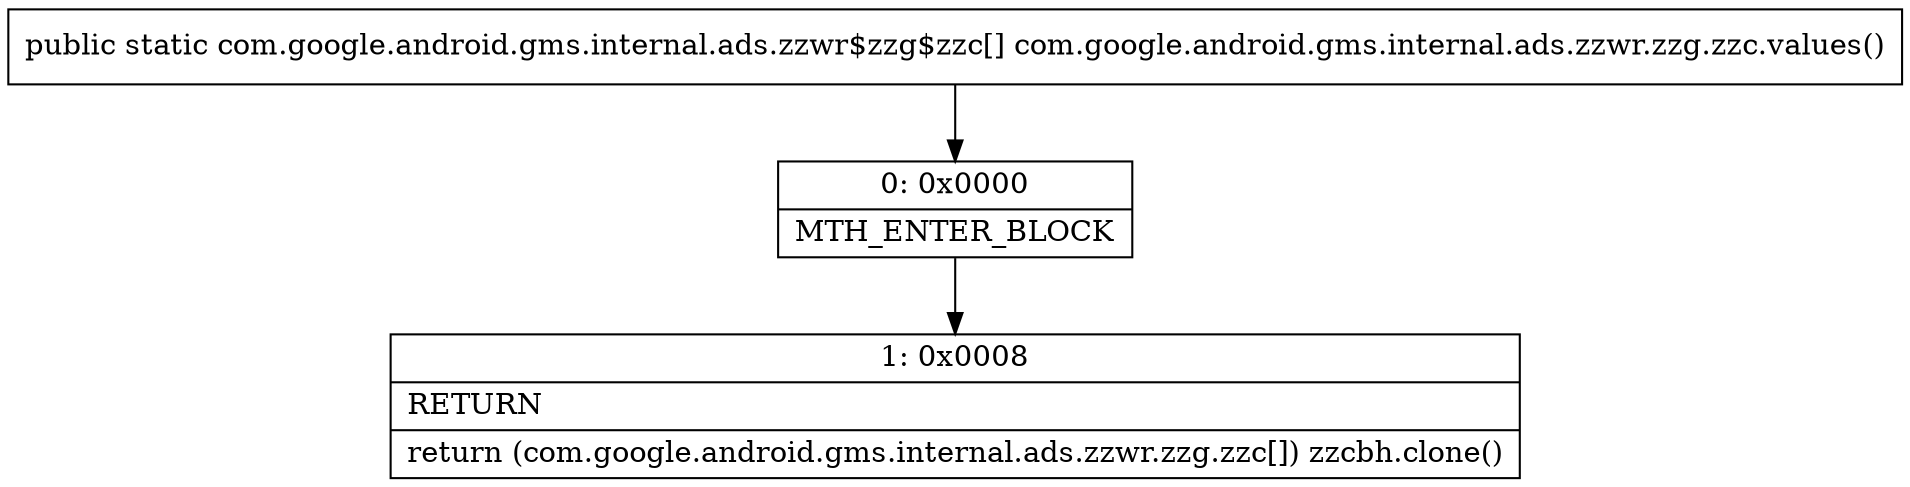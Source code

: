 digraph "CFG forcom.google.android.gms.internal.ads.zzwr.zzg.zzc.values()[Lcom\/google\/android\/gms\/internal\/ads\/zzwr$zzg$zzc;" {
Node_0 [shape=record,label="{0\:\ 0x0000|MTH_ENTER_BLOCK\l}"];
Node_1 [shape=record,label="{1\:\ 0x0008|RETURN\l|return (com.google.android.gms.internal.ads.zzwr.zzg.zzc[]) zzcbh.clone()\l}"];
MethodNode[shape=record,label="{public static com.google.android.gms.internal.ads.zzwr$zzg$zzc[] com.google.android.gms.internal.ads.zzwr.zzg.zzc.values() }"];
MethodNode -> Node_0;
Node_0 -> Node_1;
}

